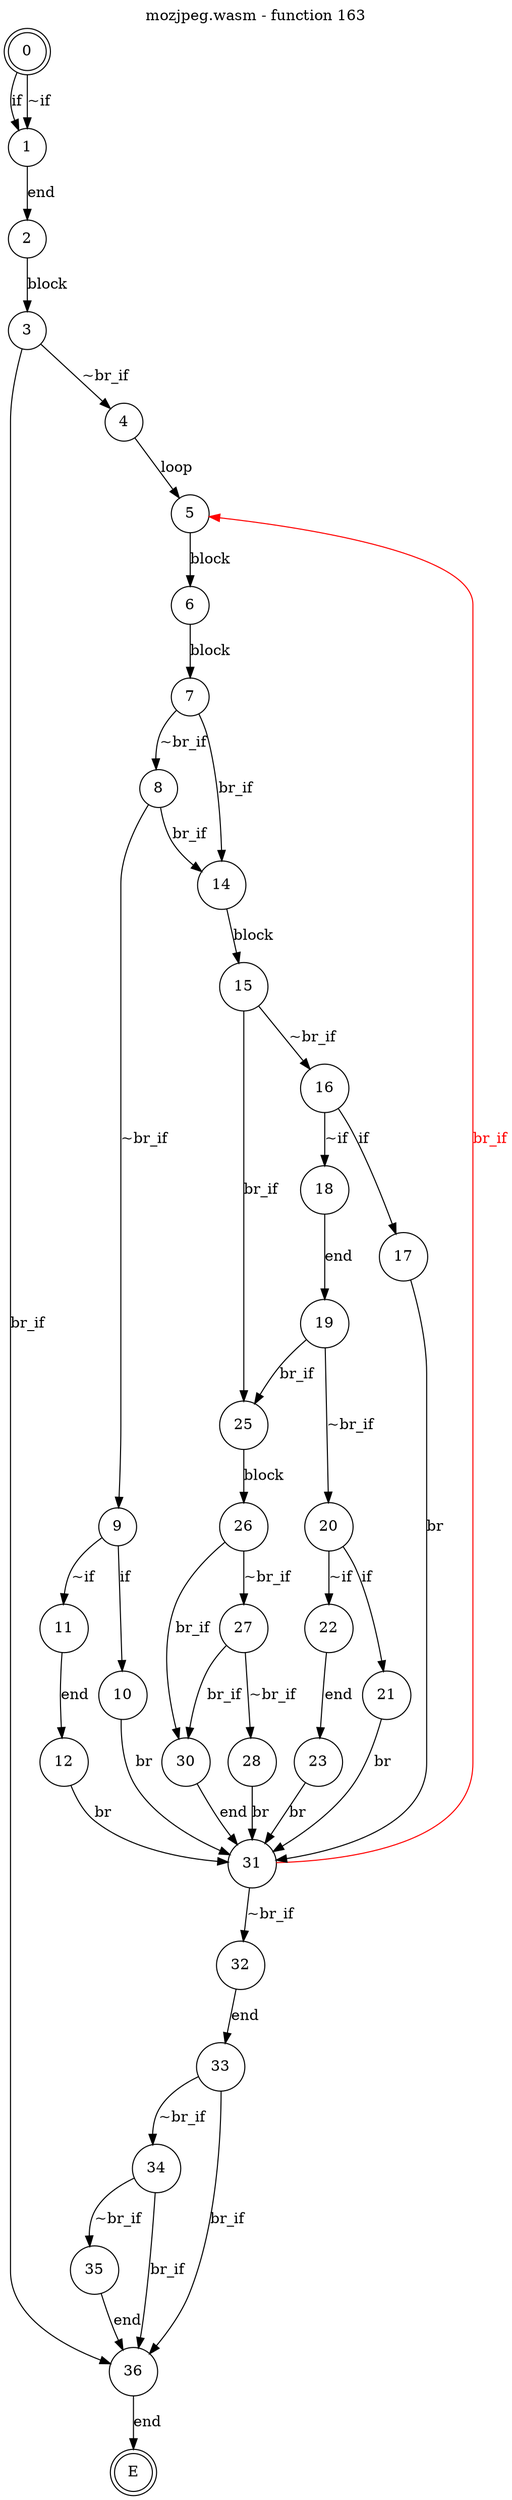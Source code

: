 digraph finite_state_machine {
    label = "mozjpeg.wasm - function 163"
    labelloc =  t
    labelfontsize = 16
    labelfontcolor = black
    labelfontname = "Helvetica"
    node [shape = doublecircle]; 0 E ;
    node [shape = circle];
    0 -> 1[label="if"];
    0 -> 1[label="~if"];
    1 -> 2[label="end"];
    2 -> 3[label="block"];
    3 -> 4[label="~br_if"];
    3 -> 36[label="br_if"];
    4 -> 5[label="loop"];
    5 -> 6[label="block"];
    6 -> 7[label="block"];
    7 -> 8[label="~br_if"];
    7 -> 14[label="br_if"];
    8 -> 9[label="~br_if"];
    8 -> 14[label="br_if"];
    9 -> 10[label="if"];
    9 -> 11[label="~if"];
    10 -> 31[label="br"];
    11 -> 12[label="end"];
    12 -> 31[label="br"];
    14 -> 15[label="block"];
    15 -> 16[label="~br_if"];
    15 -> 25[label="br_if"];
    16 -> 17[label="if"];
    16 -> 18[label="~if"];
    17 -> 31[label="br"];
    18 -> 19[label="end"];
    19 -> 20[label="~br_if"];
    19 -> 25[label="br_if"];
    20 -> 21[label="if"];
    20 -> 22[label="~if"];
    21 -> 31[label="br"];
    22 -> 23[label="end"];
    23 -> 31[label="br"];
    25 -> 26[label="block"];
    26 -> 27[label="~br_if"];
    26 -> 30[label="br_if"];
    27 -> 28[label="~br_if"];
    27 -> 30[label="br_if"];
    28 -> 31[label="br"];
    30 -> 31[label="end"];
    31 -> 32[label="~br_if"];
    31 -> 5[color="red" fontcolor="red" label="br_if"];
    32 -> 33[label="end"];
    33 -> 34[label="~br_if"];
    33 -> 36[label="br_if"];
    34 -> 35[label="~br_if"];
    34 -> 36[label="br_if"];
    35 -> 36[label="end"];
    36 -> E[label="end"];
}
